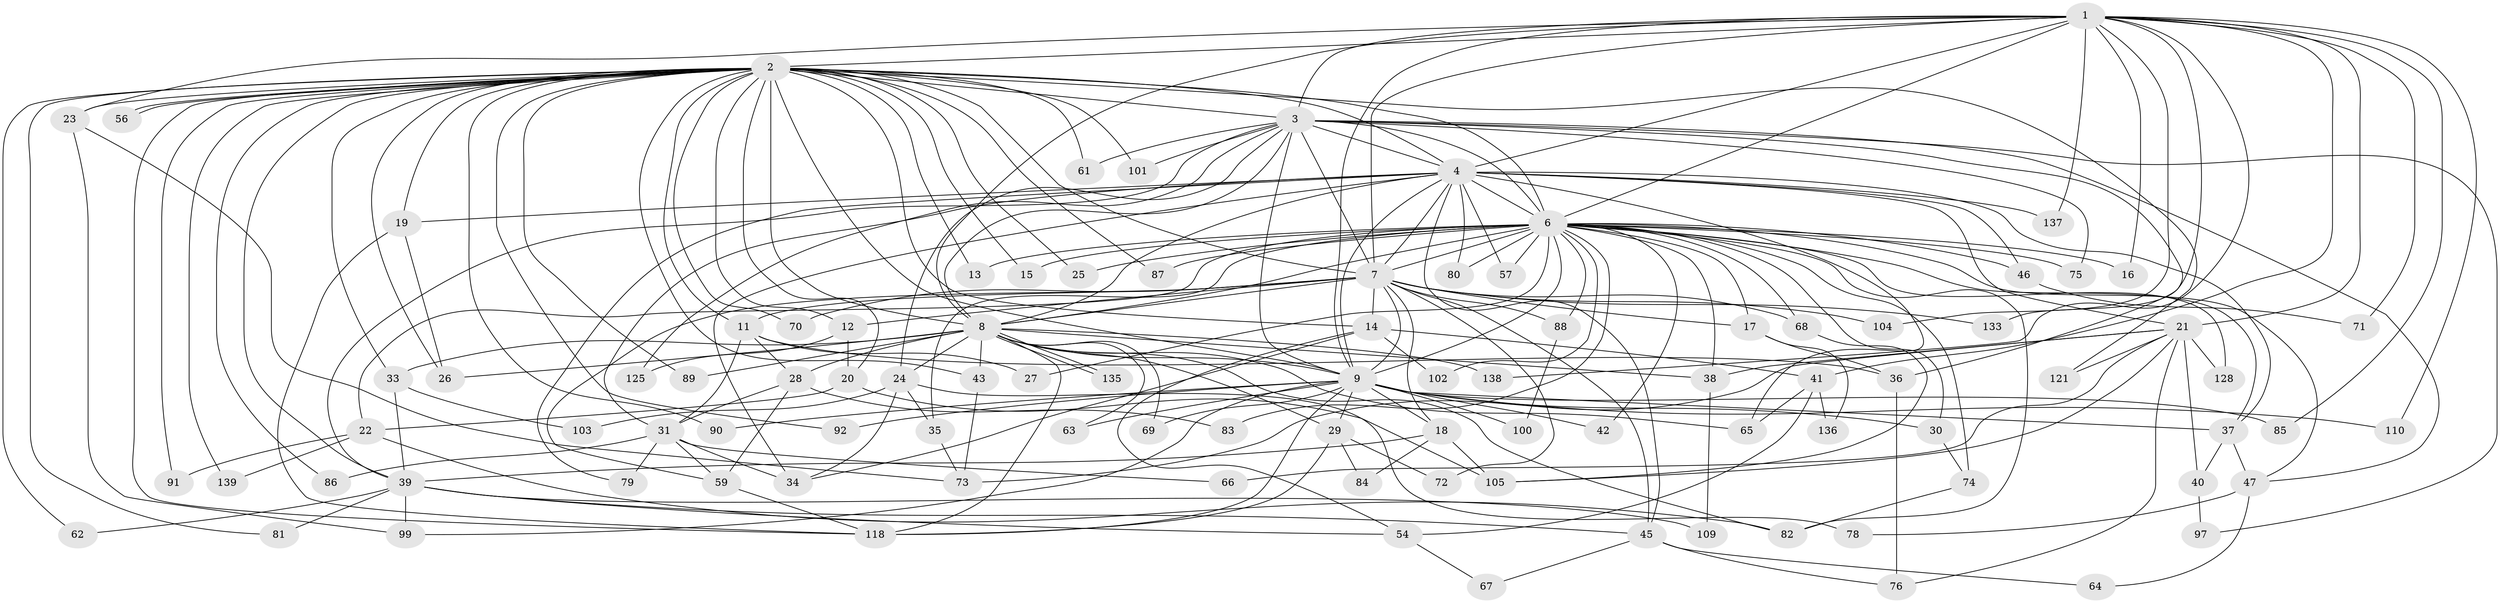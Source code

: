 // original degree distribution, {20: 0.007142857142857143, 34: 0.007142857142857143, 18: 0.007142857142857143, 24: 0.02142857142857143, 17: 0.007142857142857143, 23: 0.007142857142857143, 22: 0.007142857142857143, 27: 0.007142857142857143, 6: 0.02857142857142857, 5: 0.06428571428571428, 2: 0.5285714285714286, 4: 0.10714285714285714, 9: 0.014285714285714285, 3: 0.17857142857142858, 7: 0.007142857142857143}
// Generated by graph-tools (version 1.1) at 2025/17/03/04/25 18:17:21]
// undirected, 98 vertices, 234 edges
graph export_dot {
graph [start="1"]
  node [color=gray90,style=filled];
  1;
  2 [super="+5+55"];
  3;
  4;
  6 [super="+53+10+58+127"];
  7 [super="+98"];
  8 [super="+94+44"];
  9;
  11 [super="+126+51"];
  12;
  13;
  14;
  15;
  16;
  17;
  18;
  19;
  20;
  21 [super="+96"];
  22;
  23;
  24;
  25;
  26;
  27;
  28;
  29;
  30 [super="+95+49"];
  31 [super="+32"];
  33;
  34 [super="+48"];
  35;
  36;
  37 [super="+117"];
  38;
  39 [super="+50+115+52"];
  40;
  41;
  42;
  43 [super="+124"];
  45;
  46;
  47;
  54 [super="+130"];
  56;
  57;
  59 [super="+112"];
  61;
  62;
  63;
  64;
  65;
  66;
  67;
  68;
  69;
  70;
  71;
  72;
  73 [super="+77"];
  74;
  75;
  76;
  78;
  79;
  80;
  81;
  82 [super="+93"];
  83;
  84;
  85;
  86;
  87;
  88 [super="+106"];
  89;
  90;
  91;
  92;
  97;
  99 [super="+122"];
  100;
  101;
  102;
  103;
  104;
  105 [super="+116"];
  109;
  110;
  118 [super="+119+129"];
  121;
  125;
  128;
  133;
  135;
  136;
  137;
  138;
  139;
  1 -- 2 [weight=2];
  1 -- 3;
  1 -- 4;
  1 -- 6 [weight=2];
  1 -- 7;
  1 -- 8;
  1 -- 9;
  1 -- 16;
  1 -- 21;
  1 -- 23;
  1 -- 41;
  1 -- 71;
  1 -- 85;
  1 -- 104;
  1 -- 110;
  1 -- 133;
  1 -- 137;
  1 -- 138;
  2 -- 3 [weight=2];
  2 -- 4 [weight=2];
  2 -- 6 [weight=5];
  2 -- 7 [weight=2];
  2 -- 8 [weight=3];
  2 -- 9 [weight=2];
  2 -- 11;
  2 -- 12 [weight=2];
  2 -- 13;
  2 -- 14;
  2 -- 15;
  2 -- 20;
  2 -- 26;
  2 -- 33;
  2 -- 39;
  2 -- 43;
  2 -- 56;
  2 -- 56;
  2 -- 61;
  2 -- 62;
  2 -- 81;
  2 -- 86;
  2 -- 87;
  2 -- 89;
  2 -- 91;
  2 -- 92;
  2 -- 121;
  2 -- 139;
  2 -- 118;
  2 -- 70;
  2 -- 19;
  2 -- 23;
  2 -- 25;
  2 -- 101;
  2 -- 90;
  3 -- 4;
  3 -- 6 [weight=2];
  3 -- 7;
  3 -- 8;
  3 -- 9;
  3 -- 24;
  3 -- 36;
  3 -- 47;
  3 -- 61;
  3 -- 75;
  3 -- 97;
  3 -- 101;
  3 -- 125;
  3 -- 39;
  4 -- 6 [weight=4];
  4 -- 7;
  4 -- 8;
  4 -- 9;
  4 -- 19;
  4 -- 21;
  4 -- 31 [weight=2];
  4 -- 37;
  4 -- 45;
  4 -- 46;
  4 -- 57;
  4 -- 65;
  4 -- 79;
  4 -- 80;
  4 -- 137;
  4 -- 34;
  6 -- 7 [weight=2];
  6 -- 8 [weight=3];
  6 -- 9 [weight=3];
  6 -- 13;
  6 -- 15;
  6 -- 16;
  6 -- 22;
  6 -- 30 [weight=3];
  6 -- 68;
  6 -- 74 [weight=2];
  6 -- 80;
  6 -- 102;
  6 -- 128;
  6 -- 47;
  6 -- 75;
  6 -- 17;
  6 -- 83;
  6 -- 87;
  6 -- 88;
  6 -- 25;
  6 -- 27;
  6 -- 35;
  6 -- 37;
  6 -- 38;
  6 -- 42;
  6 -- 46;
  6 -- 57;
  6 -- 82;
  7 -- 8;
  7 -- 9;
  7 -- 11;
  7 -- 14;
  7 -- 17;
  7 -- 18;
  7 -- 45;
  7 -- 68;
  7 -- 70;
  7 -- 72;
  7 -- 104;
  7 -- 133;
  7 -- 59;
  7 -- 88;
  7 -- 12;
  8 -- 9;
  8 -- 24;
  8 -- 28;
  8 -- 29;
  8 -- 33;
  8 -- 38;
  8 -- 43;
  8 -- 63;
  8 -- 69;
  8 -- 89;
  8 -- 118;
  8 -- 135;
  8 -- 135;
  8 -- 138;
  8 -- 65;
  8 -- 26;
  8 -- 82;
  9 -- 18;
  9 -- 29;
  9 -- 30;
  9 -- 37;
  9 -- 42;
  9 -- 63;
  9 -- 69;
  9 -- 85;
  9 -- 90;
  9 -- 92;
  9 -- 99;
  9 -- 100;
  9 -- 110;
  9 -- 118;
  11 -- 27;
  11 -- 28;
  11 -- 36;
  11 -- 31;
  12 -- 20;
  12 -- 125;
  14 -- 41;
  14 -- 102;
  14 -- 34;
  14 -- 54;
  17 -- 36;
  17 -- 136;
  18 -- 39;
  18 -- 84;
  18 -- 105;
  19 -- 26;
  19 -- 118;
  20 -- 22;
  20 -- 105;
  21 -- 40;
  21 -- 66;
  21 -- 121;
  21 -- 128;
  21 -- 105;
  21 -- 73;
  21 -- 76;
  21 -- 38;
  22 -- 82;
  22 -- 91;
  22 -- 139;
  23 -- 73;
  23 -- 99;
  24 -- 34;
  24 -- 35;
  24 -- 78;
  24 -- 103;
  28 -- 31;
  28 -- 59;
  28 -- 83;
  29 -- 72;
  29 -- 84;
  29 -- 118;
  30 -- 74;
  31 -- 34;
  31 -- 59;
  31 -- 66;
  31 -- 79;
  31 -- 86;
  33 -- 103;
  33 -- 39;
  35 -- 73;
  36 -- 76;
  37 -- 40;
  37 -- 47;
  38 -- 109;
  39 -- 62;
  39 -- 99;
  39 -- 81;
  39 -- 109;
  39 -- 45;
  39 -- 54;
  40 -- 97;
  41 -- 54;
  41 -- 65;
  41 -- 136;
  43 -- 73;
  45 -- 64;
  45 -- 67;
  45 -- 76;
  46 -- 71;
  47 -- 64;
  47 -- 78;
  54 -- 67;
  59 -- 118;
  68 -- 105;
  74 -- 82;
  88 -- 100;
}
